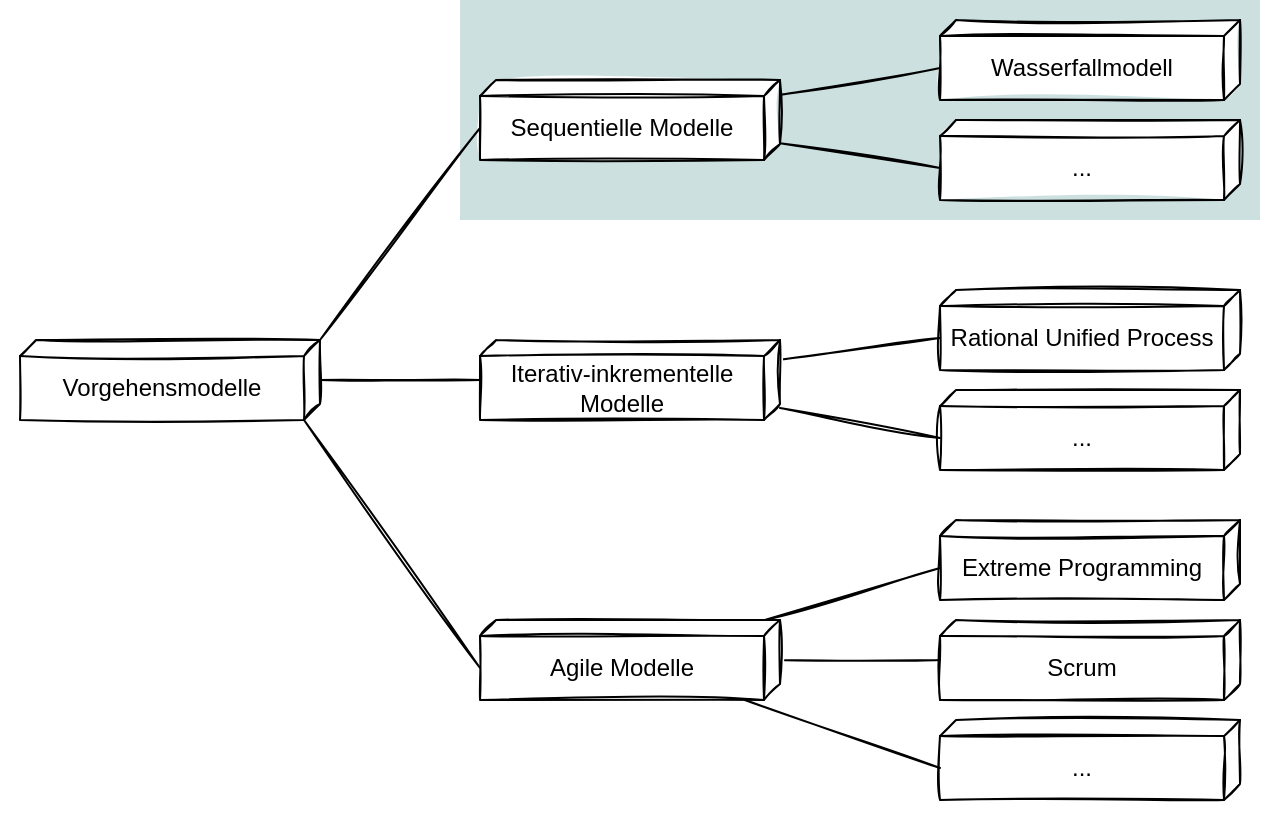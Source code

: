 <mxfile version="22.1.21" type="device">
  <diagram id="BUvfRwf0zNBMPw8hF7Nk" name="Seite-1">
    <mxGraphModel dx="1434" dy="782" grid="1" gridSize="10" guides="1" tooltips="1" connect="1" arrows="1" fold="1" page="1" pageScale="1" pageWidth="1169" pageHeight="827" math="0" shadow="0">
      <root>
        <mxCell id="0" />
        <mxCell id="1" parent="0" />
        <mxCell id="rCmdb4S8XYp6djSzERX_-1" value="" style="rounded=0;whiteSpace=wrap;html=1;fillColor=none;strokeColor=none;" parent="1" vertex="1">
          <mxGeometry x="450" y="70" width="630" height="410" as="geometry" />
        </mxCell>
        <mxCell id="-PD2Vxn3dhthJd1rQcdL-1" value="" style="rounded=0;whiteSpace=wrap;html=1;strokeColor=none;fillColor=#006666;fillOpacity=20;" parent="1" vertex="1">
          <mxGeometry x="680" y="70" width="400" height="110" as="geometry" />
        </mxCell>
        <mxCell id="HTCuvmp-RIzc3nW0Hrsy-1" value="Wasserfallmodell" style="shape=cube;whiteSpace=wrap;html=1;boundedLbl=1;backgroundOutline=1;darkOpacity=0;darkOpacity2=0;sketch=1;size=8;rotation=0;flipV=0;direction=south;portConstraintRotation=0;fontSize=12;" vertex="1" parent="1">
          <mxGeometry x="920" y="80" width="150" height="40" as="geometry" />
        </mxCell>
        <mxCell id="HTCuvmp-RIzc3nW0Hrsy-2" value="Rational Unified Process" style="shape=cube;whiteSpace=wrap;html=1;boundedLbl=1;backgroundOutline=1;darkOpacity=0;darkOpacity2=0;sketch=1;size=8;rotation=0;flipV=0;direction=south;portConstraintRotation=0;fontSize=12;" vertex="1" parent="1">
          <mxGeometry x="920" y="215" width="150" height="40" as="geometry" />
        </mxCell>
        <mxCell id="HTCuvmp-RIzc3nW0Hrsy-3" value="..." style="shape=cube;whiteSpace=wrap;html=1;boundedLbl=1;backgroundOutline=1;darkOpacity=0;darkOpacity2=0;sketch=1;size=8;rotation=0;flipV=0;direction=south;portConstraintRotation=0;fontSize=12;" vertex="1" parent="1">
          <mxGeometry x="920" y="130" width="150" height="40" as="geometry" />
        </mxCell>
        <mxCell id="HTCuvmp-RIzc3nW0Hrsy-4" value="Extreme Programming" style="shape=cube;whiteSpace=wrap;html=1;boundedLbl=1;backgroundOutline=1;darkOpacity=0;darkOpacity2=0;sketch=1;size=8;rotation=0;flipV=0;direction=south;portConstraintRotation=0;fontSize=12;" vertex="1" parent="1">
          <mxGeometry x="920" y="330" width="150" height="40" as="geometry" />
        </mxCell>
        <mxCell id="HTCuvmp-RIzc3nW0Hrsy-5" value="..." style="shape=cube;whiteSpace=wrap;html=1;boundedLbl=1;backgroundOutline=1;darkOpacity=0;darkOpacity2=0;sketch=1;size=8;rotation=0;flipV=0;direction=south;portConstraintRotation=0;fontSize=12;" vertex="1" parent="1">
          <mxGeometry x="920" y="265" width="150" height="40" as="geometry" />
        </mxCell>
        <mxCell id="HTCuvmp-RIzc3nW0Hrsy-6" value="Scrum" style="shape=cube;whiteSpace=wrap;html=1;boundedLbl=1;backgroundOutline=1;darkOpacity=0;darkOpacity2=0;sketch=1;size=8;rotation=0;flipV=0;direction=south;portConstraintRotation=0;fontSize=12;" vertex="1" parent="1">
          <mxGeometry x="920" y="380" width="150" height="40" as="geometry" />
        </mxCell>
        <mxCell id="HTCuvmp-RIzc3nW0Hrsy-7" value="..." style="shape=cube;whiteSpace=wrap;html=1;boundedLbl=1;backgroundOutline=1;darkOpacity=0;darkOpacity2=0;sketch=1;size=8;rotation=0;flipV=0;direction=south;portConstraintRotation=0;fontSize=12;" vertex="1" parent="1">
          <mxGeometry x="920" y="430" width="150" height="40" as="geometry" />
        </mxCell>
        <mxCell id="HTCuvmp-RIzc3nW0Hrsy-8" style="edgeStyle=none;rounded=0;sketch=1;orthogonalLoop=1;jettySize=auto;html=1;entryX=0;entryY=0;entryDx=24;entryDy=150;entryPerimeter=0;shadow=0;endArrow=none;endFill=0;fontSize=12;" edge="1" parent="1" source="HTCuvmp-RIzc3nW0Hrsy-10" target="HTCuvmp-RIzc3nW0Hrsy-2">
          <mxGeometry relative="1" as="geometry" />
        </mxCell>
        <mxCell id="HTCuvmp-RIzc3nW0Hrsy-9" style="edgeStyle=none;rounded=0;sketch=1;orthogonalLoop=1;jettySize=auto;html=1;entryX=0;entryY=0;entryDx=24;entryDy=150;entryPerimeter=0;shadow=0;endArrow=none;endFill=0;fontSize=12;" edge="1" parent="1" source="HTCuvmp-RIzc3nW0Hrsy-10" target="HTCuvmp-RIzc3nW0Hrsy-5">
          <mxGeometry relative="1" as="geometry" />
        </mxCell>
        <mxCell id="HTCuvmp-RIzc3nW0Hrsy-10" value="Iterativ-inkrementelle Modelle" style="shape=cube;whiteSpace=wrap;html=1;boundedLbl=1;backgroundOutline=1;darkOpacity=0;darkOpacity2=0;sketch=1;size=8;rotation=0;flipV=0;direction=south;portConstraintRotation=0;fontSize=12;" vertex="1" parent="1">
          <mxGeometry x="690" y="240" width="150" height="40" as="geometry" />
        </mxCell>
        <mxCell id="HTCuvmp-RIzc3nW0Hrsy-11" style="edgeStyle=none;rounded=0;sketch=1;orthogonalLoop=1;jettySize=auto;html=1;entryX=0;entryY=0;entryDx=24;entryDy=150;entryPerimeter=0;shadow=0;endArrow=none;endFill=0;fontSize=12;" edge="1" parent="1" source="HTCuvmp-RIzc3nW0Hrsy-13" target="HTCuvmp-RIzc3nW0Hrsy-1">
          <mxGeometry relative="1" as="geometry" />
        </mxCell>
        <mxCell id="HTCuvmp-RIzc3nW0Hrsy-12" style="edgeStyle=none;rounded=0;sketch=1;orthogonalLoop=1;jettySize=auto;html=1;entryX=0;entryY=0;entryDx=24;entryDy=150;entryPerimeter=0;shadow=0;endArrow=none;endFill=0;fontSize=12;" edge="1" parent="1" source="HTCuvmp-RIzc3nW0Hrsy-13" target="HTCuvmp-RIzc3nW0Hrsy-3">
          <mxGeometry relative="1" as="geometry" />
        </mxCell>
        <mxCell id="HTCuvmp-RIzc3nW0Hrsy-13" value="Sequentielle Modelle" style="shape=cube;whiteSpace=wrap;html=1;boundedLbl=1;backgroundOutline=1;darkOpacity=0;darkOpacity2=0;sketch=1;size=8;rotation=0;flipV=0;direction=south;portConstraintRotation=0;fontSize=12;" vertex="1" parent="1">
          <mxGeometry x="690" y="110" width="150" height="40" as="geometry" />
        </mxCell>
        <mxCell id="HTCuvmp-RIzc3nW0Hrsy-14" style="edgeStyle=none;rounded=0;sketch=1;orthogonalLoop=1;jettySize=auto;html=1;entryX=0;entryY=0;entryDx=24;entryDy=150;entryPerimeter=0;shadow=0;endArrow=none;endFill=0;fontSize=12;" edge="1" parent="1" source="HTCuvmp-RIzc3nW0Hrsy-17" target="HTCuvmp-RIzc3nW0Hrsy-4">
          <mxGeometry relative="1" as="geometry" />
        </mxCell>
        <mxCell id="HTCuvmp-RIzc3nW0Hrsy-15" style="edgeStyle=none;rounded=0;sketch=1;orthogonalLoop=1;jettySize=auto;html=1;shadow=0;endArrow=none;endFill=0;fontSize=12;" edge="1" parent="1" source="HTCuvmp-RIzc3nW0Hrsy-17" target="HTCuvmp-RIzc3nW0Hrsy-6">
          <mxGeometry relative="1" as="geometry" />
        </mxCell>
        <mxCell id="HTCuvmp-RIzc3nW0Hrsy-16" style="edgeStyle=none;rounded=0;sketch=1;orthogonalLoop=1;jettySize=auto;html=1;entryX=0;entryY=0;entryDx=24;entryDy=150;entryPerimeter=0;shadow=0;endArrow=none;endFill=0;fontSize=12;" edge="1" parent="1" source="HTCuvmp-RIzc3nW0Hrsy-17" target="HTCuvmp-RIzc3nW0Hrsy-7">
          <mxGeometry relative="1" as="geometry" />
        </mxCell>
        <mxCell id="HTCuvmp-RIzc3nW0Hrsy-17" value="Agile Modelle" style="shape=cube;whiteSpace=wrap;html=1;boundedLbl=1;backgroundOutline=1;darkOpacity=0;darkOpacity2=0;sketch=1;size=8;rotation=0;flipV=0;direction=south;portConstraintRotation=0;fontSize=12;" vertex="1" parent="1">
          <mxGeometry x="690" y="380" width="150" height="40" as="geometry" />
        </mxCell>
        <mxCell id="HTCuvmp-RIzc3nW0Hrsy-18" style="rounded=0;sketch=1;orthogonalLoop=1;jettySize=auto;html=1;shadow=0;endArrow=none;endFill=0;fontSize=12;" edge="1" parent="1" source="HTCuvmp-RIzc3nW0Hrsy-21" target="HTCuvmp-RIzc3nW0Hrsy-10">
          <mxGeometry relative="1" as="geometry">
            <mxPoint x="660" y="260" as="targetPoint" />
            <mxPoint x="650" y="300" as="sourcePoint" />
          </mxGeometry>
        </mxCell>
        <mxCell id="HTCuvmp-RIzc3nW0Hrsy-19" style="rounded=0;sketch=1;orthogonalLoop=1;jettySize=auto;html=1;shadow=0;endArrow=none;endFill=0;entryX=0;entryY=0;entryDx=24;entryDy=150;entryPerimeter=0;fontSize=12;exitX=0;exitY=0;exitDx=40;exitDy=8;exitPerimeter=0;" edge="1" parent="1" source="HTCuvmp-RIzc3nW0Hrsy-21" target="HTCuvmp-RIzc3nW0Hrsy-17">
          <mxGeometry relative="1" as="geometry">
            <mxPoint x="510" y="320" as="targetPoint" />
          </mxGeometry>
        </mxCell>
        <mxCell id="HTCuvmp-RIzc3nW0Hrsy-20" style="edgeStyle=none;rounded=0;sketch=1;orthogonalLoop=1;jettySize=auto;html=1;entryX=0;entryY=0;entryDx=24;entryDy=150;entryPerimeter=0;shadow=0;endArrow=none;endFill=0;fontSize=12;exitX=0;exitY=0;exitDx=0;exitDy=0;exitPerimeter=0;" edge="1" parent="1" source="HTCuvmp-RIzc3nW0Hrsy-21" target="HTCuvmp-RIzc3nW0Hrsy-13">
          <mxGeometry relative="1" as="geometry" />
        </mxCell>
        <mxCell id="HTCuvmp-RIzc3nW0Hrsy-21" value="Vorgehensmodelle" style="shape=cube;whiteSpace=wrap;html=1;boundedLbl=1;backgroundOutline=1;darkOpacity=0;darkOpacity2=0;sketch=1;size=8;rotation=0;flipV=0;direction=south;portConstraintRotation=0;fontSize=12;" vertex="1" parent="1">
          <mxGeometry x="460" y="240" width="150" height="40" as="geometry" />
        </mxCell>
      </root>
    </mxGraphModel>
  </diagram>
</mxfile>
